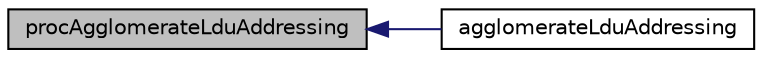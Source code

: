 digraph "procAgglomerateLduAddressing"
{
  bgcolor="transparent";
  edge [fontname="Helvetica",fontsize="10",labelfontname="Helvetica",labelfontsize="10"];
  node [fontname="Helvetica",fontsize="10",shape=record];
  rankdir="LR";
  Node1 [label="procAgglomerateLduAddressing",height=0.2,width=0.4,color="black", fillcolor="grey75", style="filled", fontcolor="black"];
  Node1 -> Node2 [dir="back",color="midnightblue",fontsize="10",style="solid",fontname="Helvetica"];
  Node2 [label="agglomerateLduAddressing",height=0.2,width=0.4,color="black",URL="$a00913.html#a1f8676d38e3715d5330beb58b7883c90",tooltip="Assemble coarse mesh addressing. "];
}
